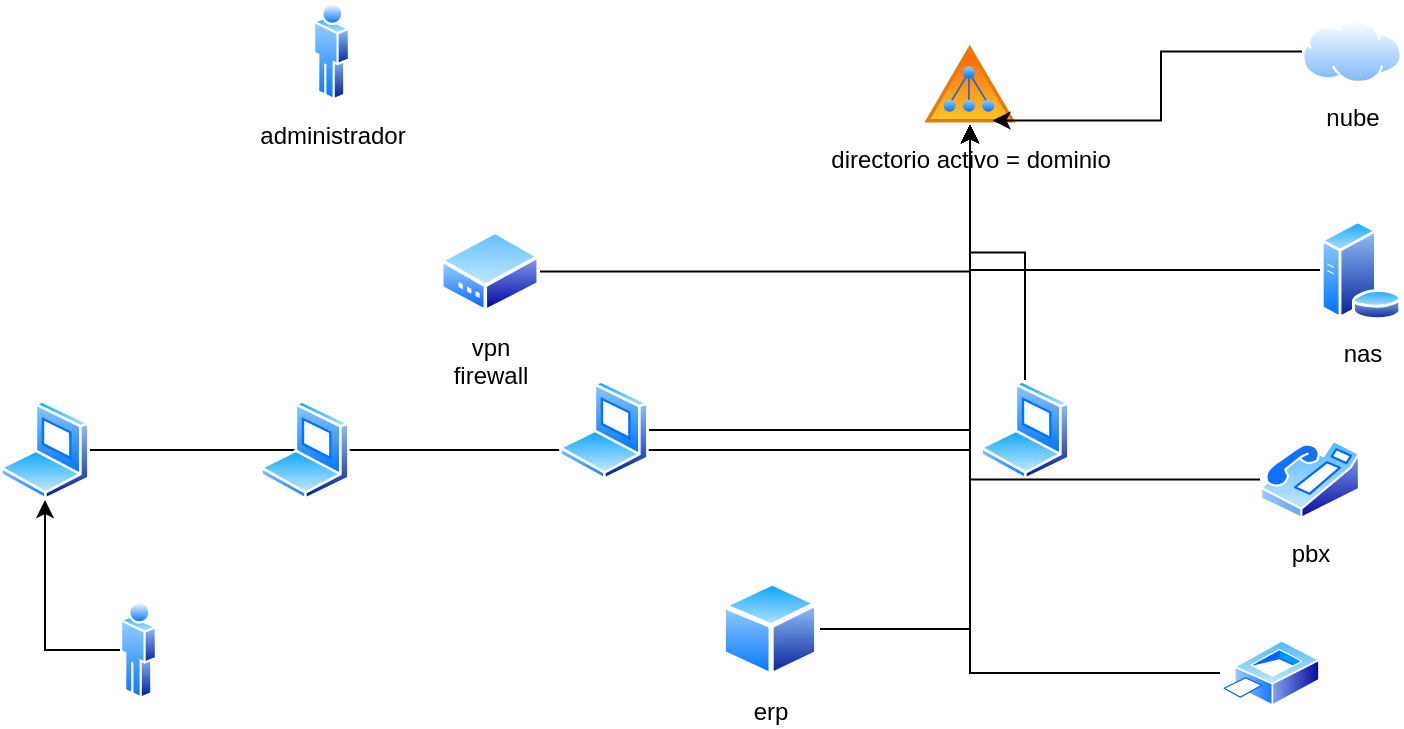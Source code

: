 <mxfile version="21.2.8" type="device" pages="5">
  <diagram name="Página-1" id="IFIvXzqG1jX-bUU27JlD">
    <mxGraphModel dx="1036" dy="614" grid="1" gridSize="10" guides="1" tooltips="1" connect="1" arrows="1" fold="1" page="1" pageScale="1" pageWidth="827" pageHeight="1169" math="0" shadow="0">
      <root>
        <mxCell id="0" />
        <mxCell id="1" parent="0" />
        <mxCell id="DVzKqTSVUDWT3aSKY-us-1" value="administrador" style="image;aspect=fixed;perimeter=ellipsePerimeter;html=1;align=center;shadow=0;dashed=0;spacingTop=3;image=img/lib/active_directory/user.svg;" parent="1" vertex="1">
          <mxGeometry x="246.5" y="30.75" width="18.5" height="50" as="geometry" />
        </mxCell>
        <mxCell id="DVzKqTSVUDWT3aSKY-us-16" style="edgeStyle=orthogonalEdgeStyle;rounded=0;orthogonalLoop=1;jettySize=auto;html=1;entryX=0.5;entryY=1;entryDx=0;entryDy=0;" parent="1" source="DVzKqTSVUDWT3aSKY-us-2" target="DVzKqTSVUDWT3aSKY-us-12" edge="1">
          <mxGeometry relative="1" as="geometry" />
        </mxCell>
        <mxCell id="DVzKqTSVUDWT3aSKY-us-2" value="" style="image;aspect=fixed;perimeter=ellipsePerimeter;html=1;align=center;shadow=0;dashed=0;spacingTop=3;image=img/lib/active_directory/laptop_client.svg;" parent="1" vertex="1">
          <mxGeometry x="90" y="230" width="45" height="50" as="geometry" />
        </mxCell>
        <mxCell id="DVzKqTSVUDWT3aSKY-us-15" style="edgeStyle=orthogonalEdgeStyle;rounded=0;orthogonalLoop=1;jettySize=auto;html=1;entryX=0.5;entryY=1;entryDx=0;entryDy=0;" parent="1" source="DVzKqTSVUDWT3aSKY-us-3" target="DVzKqTSVUDWT3aSKY-us-12" edge="1">
          <mxGeometry relative="1" as="geometry" />
        </mxCell>
        <mxCell id="DVzKqTSVUDWT3aSKY-us-3" value="" style="image;aspect=fixed;perimeter=ellipsePerimeter;html=1;align=center;shadow=0;dashed=0;spacingTop=3;image=img/lib/active_directory/laptop_client.svg;" parent="1" vertex="1">
          <mxGeometry x="220" y="230" width="45" height="50" as="geometry" />
        </mxCell>
        <mxCell id="DVzKqTSVUDWT3aSKY-us-14" style="edgeStyle=orthogonalEdgeStyle;rounded=0;orthogonalLoop=1;jettySize=auto;html=1;entryX=0.5;entryY=1;entryDx=0;entryDy=0;" parent="1" source="DVzKqTSVUDWT3aSKY-us-4" target="DVzKqTSVUDWT3aSKY-us-12" edge="1">
          <mxGeometry relative="1" as="geometry" />
        </mxCell>
        <mxCell id="DVzKqTSVUDWT3aSKY-us-4" value="" style="image;aspect=fixed;perimeter=ellipsePerimeter;html=1;align=center;shadow=0;dashed=0;spacingTop=3;image=img/lib/active_directory/laptop_client.svg;" parent="1" vertex="1">
          <mxGeometry x="369.5" y="220" width="45" height="50" as="geometry" />
        </mxCell>
        <mxCell id="DVzKqTSVUDWT3aSKY-us-13" style="edgeStyle=orthogonalEdgeStyle;rounded=0;orthogonalLoop=1;jettySize=auto;html=1;entryX=0.5;entryY=1;entryDx=0;entryDy=0;" parent="1" source="DVzKqTSVUDWT3aSKY-us-5" target="DVzKqTSVUDWT3aSKY-us-12" edge="1">
          <mxGeometry relative="1" as="geometry" />
        </mxCell>
        <mxCell id="DVzKqTSVUDWT3aSKY-us-5" value="" style="image;aspect=fixed;perimeter=ellipsePerimeter;html=1;align=center;shadow=0;dashed=0;spacingTop=3;image=img/lib/active_directory/laptop_client.svg;" parent="1" vertex="1">
          <mxGeometry x="580" y="220" width="45" height="50" as="geometry" />
        </mxCell>
        <mxCell id="DVzKqTSVUDWT3aSKY-us-12" value="directorio activo = dominio" style="image;aspect=fixed;perimeter=ellipsePerimeter;html=1;align=center;shadow=0;dashed=0;spacingTop=3;image=img/lib/active_directory/active_directory.svg;" parent="1" vertex="1">
          <mxGeometry x="550" y="50" width="50" height="42.5" as="geometry" />
        </mxCell>
        <mxCell id="DVzKqTSVUDWT3aSKY-us-18" style="edgeStyle=orthogonalEdgeStyle;rounded=0;orthogonalLoop=1;jettySize=auto;html=1;entryX=0.5;entryY=1;entryDx=0;entryDy=0;" parent="1" source="DVzKqTSVUDWT3aSKY-us-17" target="DVzKqTSVUDWT3aSKY-us-2" edge="1">
          <mxGeometry relative="1" as="geometry" />
        </mxCell>
        <mxCell id="DVzKqTSVUDWT3aSKY-us-17" value="" style="image;aspect=fixed;perimeter=ellipsePerimeter;html=1;align=center;shadow=0;dashed=0;spacingTop=3;image=img/lib/active_directory/user.svg;" parent="1" vertex="1">
          <mxGeometry x="150" y="330" width="18.5" height="50" as="geometry" />
        </mxCell>
        <mxCell id="DVzKqTSVUDWT3aSKY-us-20" style="edgeStyle=orthogonalEdgeStyle;rounded=0;orthogonalLoop=1;jettySize=auto;html=1;" parent="1" source="DVzKqTSVUDWT3aSKY-us-19" target="DVzKqTSVUDWT3aSKY-us-12" edge="1">
          <mxGeometry relative="1" as="geometry" />
        </mxCell>
        <mxCell id="DVzKqTSVUDWT3aSKY-us-19" value="nas" style="image;aspect=fixed;perimeter=ellipsePerimeter;html=1;align=center;shadow=0;dashed=0;spacingTop=3;image=img/lib/active_directory/database_server.svg;" parent="1" vertex="1">
          <mxGeometry x="750" y="140" width="41" height="50" as="geometry" />
        </mxCell>
        <mxCell id="DVzKqTSVUDWT3aSKY-us-22" style="edgeStyle=orthogonalEdgeStyle;rounded=0;orthogonalLoop=1;jettySize=auto;html=1;entryX=0.5;entryY=1;entryDx=0;entryDy=0;" parent="1" source="DVzKqTSVUDWT3aSKY-us-21" target="DVzKqTSVUDWT3aSKY-us-12" edge="1">
          <mxGeometry relative="1" as="geometry" />
        </mxCell>
        <mxCell id="DVzKqTSVUDWT3aSKY-us-21" value="pbx" style="image;aspect=fixed;perimeter=ellipsePerimeter;html=1;align=center;shadow=0;dashed=0;spacingTop=3;image=img/lib/active_directory/phone.svg;" parent="1" vertex="1">
          <mxGeometry x="720" y="250" width="50" height="39.5" as="geometry" />
        </mxCell>
        <mxCell id="DVzKqTSVUDWT3aSKY-us-24" style="edgeStyle=orthogonalEdgeStyle;rounded=0;orthogonalLoop=1;jettySize=auto;html=1;" parent="1" source="DVzKqTSVUDWT3aSKY-us-23" target="DVzKqTSVUDWT3aSKY-us-12" edge="1">
          <mxGeometry relative="1" as="geometry" />
        </mxCell>
        <mxCell id="DVzKqTSVUDWT3aSKY-us-23" value="" style="image;aspect=fixed;perimeter=ellipsePerimeter;html=1;align=center;shadow=0;dashed=0;spacingTop=3;image=img/lib/active_directory/printer.svg;" parent="1" vertex="1">
          <mxGeometry x="700" y="350" width="50" height="33" as="geometry" />
        </mxCell>
        <mxCell id="DVzKqTSVUDWT3aSKY-us-26" style="edgeStyle=orthogonalEdgeStyle;rounded=0;orthogonalLoop=1;jettySize=auto;html=1;entryX=0.75;entryY=1;entryDx=0;entryDy=0;" parent="1" source="DVzKqTSVUDWT3aSKY-us-25" target="DVzKqTSVUDWT3aSKY-us-12" edge="1">
          <mxGeometry relative="1" as="geometry" />
        </mxCell>
        <mxCell id="DVzKqTSVUDWT3aSKY-us-25" value="nube" style="image;aspect=fixed;perimeter=ellipsePerimeter;html=1;align=center;shadow=0;dashed=0;spacingTop=3;image=img/lib/active_directory/internet_cloud.svg;" parent="1" vertex="1">
          <mxGeometry x="741" y="40" width="50" height="31.5" as="geometry" />
        </mxCell>
        <mxCell id="DVzKqTSVUDWT3aSKY-us-28" style="edgeStyle=orthogonalEdgeStyle;rounded=0;orthogonalLoop=1;jettySize=auto;html=1;" parent="1" source="DVzKqTSVUDWT3aSKY-us-27" target="DVzKqTSVUDWT3aSKY-us-12" edge="1">
          <mxGeometry relative="1" as="geometry" />
        </mxCell>
        <mxCell id="DVzKqTSVUDWT3aSKY-us-27" value="vpn&lt;br&gt;firewall" style="image;aspect=fixed;perimeter=ellipsePerimeter;html=1;align=center;shadow=0;dashed=0;spacingTop=3;image=img/lib/active_directory/modem.svg;" parent="1" vertex="1">
          <mxGeometry x="310" y="145" width="50" height="41.5" as="geometry" />
        </mxCell>
        <mxCell id="DVzKqTSVUDWT3aSKY-us-30" style="edgeStyle=orthogonalEdgeStyle;rounded=0;orthogonalLoop=1;jettySize=auto;html=1;" parent="1" source="DVzKqTSVUDWT3aSKY-us-29" target="DVzKqTSVUDWT3aSKY-us-12" edge="1">
          <mxGeometry relative="1" as="geometry" />
        </mxCell>
        <mxCell id="DVzKqTSVUDWT3aSKY-us-29" value="erp" style="image;aspect=fixed;perimeter=ellipsePerimeter;html=1;align=center;shadow=0;dashed=0;spacingTop=3;image=img/lib/active_directory/generic_node.svg;" parent="1" vertex="1">
          <mxGeometry x="450" y="320" width="50" height="49" as="geometry" />
        </mxCell>
      </root>
    </mxGraphModel>
  </diagram>
  <diagram id="Qyaq8h7-cM-NSAqdTwzG" name="Página-2">
    <mxGraphModel dx="223" dy="629" grid="1" gridSize="10" guides="1" tooltips="1" connect="1" arrows="1" fold="1" page="1" pageScale="1" pageWidth="827" pageHeight="1169" math="0" shadow="0">
      <root>
        <mxCell id="0" />
        <mxCell id="1" parent="0" />
        <mxCell id="YNt7y1hjTil2-lQyArIC-1" value="intranet 255.255.255.0 /24" style="rounded=0;whiteSpace=wrap;html=1;verticalAlign=top;" vertex="1" parent="1">
          <mxGeometry x="990" y="100" width="540" height="270" as="geometry" />
        </mxCell>
        <mxCell id="YNt7y1hjTil2-lQyArIC-15" value="sitio: default-first-site-name" style="rounded=0;whiteSpace=wrap;html=1;verticalAlign=top;" vertex="1" parent="1">
          <mxGeometry x="1142.75" y="141.5" width="277.25" height="198.5" as="geometry" />
        </mxCell>
        <mxCell id="YNt7y1hjTil2-lQyArIC-5" style="edgeStyle=orthogonalEdgeStyle;rounded=0;orthogonalLoop=1;jettySize=auto;html=1;" edge="1" parent="1" source="YNt7y1hjTil2-lQyArIC-2" target="YNt7y1hjTil2-lQyArIC-3">
          <mxGeometry relative="1" as="geometry" />
        </mxCell>
        <mxCell id="YNt7y1hjTil2-lQyArIC-2" value="servidor1/cocacola&lt;br&gt;controlador de domino (DC domain controller)&lt;br&gt;DNS&lt;br&gt;10.0.2.100" style="image;aspect=fixed;perimeter=ellipsePerimeter;html=1;align=center;shadow=0;dashed=0;spacingTop=3;image=img/lib/active_directory/windows_server.svg;" vertex="1" parent="1">
          <mxGeometry x="1260" y="180" width="41" height="50" as="geometry" />
        </mxCell>
        <mxCell id="YNt7y1hjTil2-lQyArIC-6" style="edgeStyle=orthogonalEdgeStyle;rounded=0;orthogonalLoop=1;jettySize=auto;html=1;entryX=0.75;entryY=1;entryDx=0;entryDy=0;" edge="1" parent="1" source="YNt7y1hjTil2-lQyArIC-3" target="YNt7y1hjTil2-lQyArIC-4">
          <mxGeometry relative="1" as="geometry" />
        </mxCell>
        <mxCell id="YNt7y1hjTil2-lQyArIC-3" value="puerta enlace&lt;br&gt;10.0.2.2" style="image;aspect=fixed;perimeter=ellipsePerimeter;html=1;align=center;shadow=0;dashed=0;spacingTop=3;image=img/lib/active_directory/wiring_hub.svg;" vertex="1" parent="1">
          <mxGeometry x="960" y="160" width="50" height="34" as="geometry" />
        </mxCell>
        <mxCell id="YNt7y1hjTil2-lQyArIC-4" value="" style="image;aspect=fixed;perimeter=ellipsePerimeter;html=1;align=center;shadow=0;dashed=0;spacingTop=3;image=img/lib/active_directory/internet_cloud.svg;" vertex="1" parent="1">
          <mxGeometry x="840" y="110" width="50" height="31.5" as="geometry" />
        </mxCell>
        <mxCell id="YNt7y1hjTil2-lQyArIC-7" value="google dns&lt;br&gt;8.8.8.8" style="image;aspect=fixed;perimeter=ellipsePerimeter;html=1;align=center;shadow=0;dashed=0;spacingTop=3;image=img/lib/active_directory/mainframe_host.svg;" vertex="1" parent="1">
          <mxGeometry x="900" y="10" width="36" height="50" as="geometry" />
        </mxCell>
        <mxCell id="YNt7y1hjTil2-lQyArIC-13" value="bosque:cocacola.dom" style="ellipse;whiteSpace=wrap;html=1;verticalAlign=top;" vertex="1" parent="1">
          <mxGeometry x="981" y="420" width="520" height="350" as="geometry" />
        </mxCell>
        <mxCell id="YNt7y1hjTil2-lQyArIC-14" value="arbol&lt;br&gt;(dominio raiz)&lt;br&gt;cocacola.dom" style="image;aspect=fixed;perimeter=ellipsePerimeter;html=1;align=center;shadow=0;dashed=0;spacingTop=3;image=img/lib/active_directory/active_directory.svg;" vertex="1" parent="1">
          <mxGeometry x="1216" y="520" width="50" height="42.5" as="geometry" />
        </mxCell>
      </root>
    </mxGraphModel>
  </diagram>
  <diagram id="SuFlXGaDiIwHpUv4Vs2J" name="Página-3">
    <mxGraphModel dx="209" dy="614" grid="1" gridSize="10" guides="1" tooltips="1" connect="1" arrows="1" fold="1" page="1" pageScale="1" pageWidth="827" pageHeight="1169" math="0" shadow="0">
      <root>
        <mxCell id="0" />
        <mxCell id="1" parent="0" />
        <mxCell id="GtdyT6lEYLdGIv2d7sog-3" style="edgeStyle=orthogonalEdgeStyle;rounded=0;orthogonalLoop=1;jettySize=auto;html=1;" edge="1" parent="1" source="GtdyT6lEYLdGIv2d7sog-1" target="GtdyT6lEYLdGIv2d7sog-2">
          <mxGeometry relative="1" as="geometry" />
        </mxCell>
        <mxCell id="GtdyT6lEYLdGIv2d7sog-7" style="edgeStyle=orthogonalEdgeStyle;rounded=0;orthogonalLoop=1;jettySize=auto;html=1;" edge="1" parent="1" source="GtdyT6lEYLdGIv2d7sog-1" target="GtdyT6lEYLdGIv2d7sog-6">
          <mxGeometry relative="1" as="geometry" />
        </mxCell>
        <mxCell id="GtdyT6lEYLdGIv2d7sog-1" value="Actor" style="shape=umlActor;verticalLabelPosition=bottom;verticalAlign=top;html=1;outlineConnect=0;" vertex="1" parent="1">
          <mxGeometry x="1000" y="150" width="30" height="60" as="geometry" />
        </mxCell>
        <mxCell id="GtdyT6lEYLdGIv2d7sog-4" value="firma digital publica" style="edgeStyle=orthogonalEdgeStyle;rounded=0;orthogonalLoop=1;jettySize=auto;html=1;entryX=0.5;entryY=0.5;entryDx=0;entryDy=0;entryPerimeter=0;" edge="1" parent="1" source="GtdyT6lEYLdGIv2d7sog-2" target="GtdyT6lEYLdGIv2d7sog-1">
          <mxGeometry relative="1" as="geometry">
            <mxPoint x="1520" y="300" as="targetPoint" />
            <Array as="points">
              <mxPoint x="1520" y="270" />
              <mxPoint x="1015" y="270" />
            </Array>
          </mxGeometry>
        </mxCell>
        <mxCell id="GtdyT6lEYLdGIv2d7sog-2" value="bancoestado" style="rounded=0;whiteSpace=wrap;html=1;" vertex="1" parent="1">
          <mxGeometry x="1460" y="150" width="120" height="60" as="geometry" />
        </mxCell>
        <mxCell id="GtdyT6lEYLdGIv2d7sog-5" value="firma privada" style="text;html=1;strokeColor=none;fillColor=none;align=center;verticalAlign=middle;whiteSpace=wrap;rounded=0;" vertex="1" parent="1">
          <mxGeometry x="1580" y="110" width="60" height="30" as="geometry" />
        </mxCell>
        <mxCell id="GtdyT6lEYLdGIv2d7sog-6" value="autoridad certificadora (CA)&lt;br&gt;certificado" style="rounded=0;whiteSpace=wrap;html=1;" vertex="1" parent="1">
          <mxGeometry x="990" y="360" width="120" height="60" as="geometry" />
        </mxCell>
      </root>
    </mxGraphModel>
  </diagram>
  <diagram id="6epVvXwfoFIYF7r5s5Cv" name="Página-4">
    <mxGraphModel dx="209" dy="1783" grid="1" gridSize="10" guides="1" tooltips="1" connect="1" arrows="1" fold="1" page="1" pageScale="1" pageWidth="827" pageHeight="1169" math="0" shadow="0">
      <root>
        <mxCell id="0" />
        <mxCell id="1" parent="0" />
        <mxCell id="IJgnG1o5QOp_0YxkAkP7-4" value="ambiente hostil" style="rounded=0;whiteSpace=wrap;html=1;verticalAlign=top;" vertex="1" parent="1">
          <mxGeometry x="1410" y="-110" width="500" height="250" as="geometry" />
        </mxCell>
        <mxCell id="IJgnG1o5QOp_0YxkAkP7-3" value="replica" style="edgeStyle=orthogonalEdgeStyle;rounded=0;orthogonalLoop=1;jettySize=auto;html=1;startArrow=classic;startFill=1;" edge="1" parent="1" source="IJgnG1o5QOp_0YxkAkP7-1" target="IJgnG1o5QOp_0YxkAkP7-2">
          <mxGeometry relative="1" as="geometry" />
        </mxCell>
        <mxCell id="IJgnG1o5QOp_0YxkAkP7-1" value="servidor1&amp;nbsp;&lt;br&gt;DC (controlador de dominio)" style="verticalLabelPosition=bottom;sketch=0;aspect=fixed;html=1;verticalAlign=top;strokeColor=none;align=center;outlineConnect=0;shape=mxgraph.citrix.database_server;" vertex="1" parent="1">
          <mxGeometry x="1070" y="190" width="80" height="90" as="geometry" />
        </mxCell>
        <mxCell id="IJgnG1o5QOp_0YxkAkP7-6" value="replicacion" style="edgeStyle=orthogonalEdgeStyle;rounded=0;orthogonalLoop=1;jettySize=auto;html=1;" edge="1" parent="1" source="IJgnG1o5QOp_0YxkAkP7-2" target="IJgnG1o5QOp_0YxkAkP7-5">
          <mxGeometry relative="1" as="geometry" />
        </mxCell>
        <mxCell id="IJgnG1o5QOp_0YxkAkP7-2" value="servidor2&lt;br&gt;DC (controlador de dominio)" style="verticalLabelPosition=bottom;sketch=0;aspect=fixed;html=1;verticalAlign=top;strokeColor=none;align=center;outlineConnect=0;shape=mxgraph.citrix.directory_server;" vertex="1" parent="1">
          <mxGeometry x="1350" y="190" width="65" height="88.5" as="geometry" />
        </mxCell>
        <mxCell id="IJgnG1o5QOp_0YxkAkP7-5" value="servidor3&lt;br&gt;RODC (controlador de solo lectura)" style="verticalLabelPosition=bottom;sketch=0;aspect=fixed;html=1;verticalAlign=top;strokeColor=none;align=center;outlineConnect=0;shape=mxgraph.citrix.command_center;" vertex="1" parent="1">
          <mxGeometry x="1480" width="75.5" height="96" as="geometry" />
        </mxCell>
        <mxCell id="IJgnG1o5QOp_0YxkAkP7-10" style="edgeStyle=orthogonalEdgeStyle;rounded=0;orthogonalLoop=1;jettySize=auto;html=1;" edge="1" parent="1" source="IJgnG1o5QOp_0YxkAkP7-7" target="IJgnG1o5QOp_0YxkAkP7-5">
          <mxGeometry relative="1" as="geometry" />
        </mxCell>
        <mxCell id="IJgnG1o5QOp_0YxkAkP7-7" value="" style="verticalLabelPosition=bottom;sketch=0;aspect=fixed;html=1;verticalAlign=top;strokeColor=none;align=center;outlineConnect=0;shape=mxgraph.citrix.laptop_1;" vertex="1" parent="1">
          <mxGeometry x="1770" y="30" width="91" height="77" as="geometry" />
        </mxCell>
        <mxCell id="IJgnG1o5QOp_0YxkAkP7-9" style="edgeStyle=orthogonalEdgeStyle;rounded=0;orthogonalLoop=1;jettySize=auto;html=1;" edge="1" parent="1" source="IJgnG1o5QOp_0YxkAkP7-8" target="IJgnG1o5QOp_0YxkAkP7-5">
          <mxGeometry relative="1" as="geometry" />
        </mxCell>
        <mxCell id="IJgnG1o5QOp_0YxkAkP7-8" value="" style="verticalLabelPosition=bottom;sketch=0;aspect=fixed;html=1;verticalAlign=top;strokeColor=none;align=center;outlineConnect=0;shape=mxgraph.citrix.laptop_1;" vertex="1" parent="1">
          <mxGeometry x="1654" y="-70" width="91" height="77" as="geometry" />
        </mxCell>
      </root>
    </mxGraphModel>
  </diagram>
  <diagram id="I4wnihYmTwwFOiKiOU-S" name="Página-5">
    <mxGraphModel dx="1036" dy="614" grid="1" gridSize="10" guides="1" tooltips="1" connect="1" arrows="1" fold="1" page="1" pageScale="1" pageWidth="827" pageHeight="1169" math="0" shadow="0">
      <root>
        <mxCell id="0" />
        <mxCell id="1" parent="0" />
        <mxCell id="DSpEidkBcLsEZoGmhCRS-7" style="edgeStyle=orthogonalEdgeStyle;rounded=0;orthogonalLoop=1;jettySize=auto;html=1;entryX=0;entryY=0.75;entryDx=0;entryDy=0;" edge="1" parent="1" source="DSpEidkBcLsEZoGmhCRS-1" target="DSpEidkBcLsEZoGmhCRS-2">
          <mxGeometry relative="1" as="geometry" />
        </mxCell>
        <mxCell id="DSpEidkBcLsEZoGmhCRS-8" style="edgeStyle=orthogonalEdgeStyle;rounded=0;orthogonalLoop=1;jettySize=auto;html=1;" edge="1" parent="1" source="DSpEidkBcLsEZoGmhCRS-1" target="DSpEidkBcLsEZoGmhCRS-3">
          <mxGeometry relative="1" as="geometry" />
        </mxCell>
        <mxCell id="DSpEidkBcLsEZoGmhCRS-9" style="edgeStyle=orthogonalEdgeStyle;rounded=0;orthogonalLoop=1;jettySize=auto;html=1;entryX=0;entryY=0.5;entryDx=0;entryDy=0;" edge="1" parent="1" source="DSpEidkBcLsEZoGmhCRS-1" target="DSpEidkBcLsEZoGmhCRS-4">
          <mxGeometry relative="1" as="geometry" />
        </mxCell>
        <mxCell id="DSpEidkBcLsEZoGmhCRS-10" style="edgeStyle=orthogonalEdgeStyle;rounded=0;orthogonalLoop=1;jettySize=auto;html=1;entryX=0;entryY=0.5;entryDx=0;entryDy=0;" edge="1" parent="1" source="DSpEidkBcLsEZoGmhCRS-1" target="DSpEidkBcLsEZoGmhCRS-5">
          <mxGeometry relative="1" as="geometry" />
        </mxCell>
        <mxCell id="DSpEidkBcLsEZoGmhCRS-1" value="App&lt;br&gt;(raiz)" style="rounded=0;whiteSpace=wrap;html=1;" vertex="1" parent="1">
          <mxGeometry x="140" y="230" width="120" height="60" as="geometry" />
        </mxCell>
        <mxCell id="DSpEidkBcLsEZoGmhCRS-18" style="edgeStyle=orthogonalEdgeStyle;rounded=0;orthogonalLoop=1;jettySize=auto;html=1;" edge="1" parent="1" source="DSpEidkBcLsEZoGmhCRS-2" target="DSpEidkBcLsEZoGmhCRS-17">
          <mxGeometry relative="1" as="geometry" />
        </mxCell>
        <mxCell id="DSpEidkBcLsEZoGmhCRS-2" value="/productos/listar.vue&lt;br&gt;(vista)" style="rounded=0;whiteSpace=wrap;html=1;" vertex="1" parent="1">
          <mxGeometry x="360" y="100" width="160" height="60" as="geometry" />
        </mxCell>
        <mxCell id="DSpEidkBcLsEZoGmhCRS-12" style="edgeStyle=orthogonalEdgeStyle;rounded=0;orthogonalLoop=1;jettySize=auto;html=1;entryX=0;entryY=0.5;entryDx=0;entryDy=0;" edge="1" parent="1" source="DSpEidkBcLsEZoGmhCRS-3" target="DSpEidkBcLsEZoGmhCRS-11">
          <mxGeometry relative="1" as="geometry" />
        </mxCell>
        <mxCell id="DSpEidkBcLsEZoGmhCRS-3" value="/productos/insertar.vue&lt;br&gt;(vista)&lt;br&gt;" style="rounded=0;whiteSpace=wrap;html=1;" vertex="1" parent="1">
          <mxGeometry x="360" y="190" width="160" height="60" as="geometry" />
        </mxCell>
        <mxCell id="DSpEidkBcLsEZoGmhCRS-15" style="edgeStyle=orthogonalEdgeStyle;rounded=0;orthogonalLoop=1;jettySize=auto;html=1;entryX=0;entryY=0.5;entryDx=0;entryDy=0;" edge="1" parent="1" source="DSpEidkBcLsEZoGmhCRS-4" target="DSpEidkBcLsEZoGmhCRS-13">
          <mxGeometry relative="1" as="geometry" />
        </mxCell>
        <mxCell id="DSpEidkBcLsEZoGmhCRS-4" value="/productos/actualizar.vue&lt;br&gt;(vista)" style="rounded=0;whiteSpace=wrap;html=1;" vertex="1" parent="1">
          <mxGeometry x="360" y="290" width="160" height="60" as="geometry" />
        </mxCell>
        <mxCell id="DSpEidkBcLsEZoGmhCRS-16" style="edgeStyle=orthogonalEdgeStyle;rounded=0;orthogonalLoop=1;jettySize=auto;html=1;" edge="1" parent="1" source="DSpEidkBcLsEZoGmhCRS-5" target="DSpEidkBcLsEZoGmhCRS-14">
          <mxGeometry relative="1" as="geometry" />
        </mxCell>
        <mxCell id="DSpEidkBcLsEZoGmhCRS-5" value="/productos/borrar.vue&lt;br&gt;(vista)" style="rounded=0;whiteSpace=wrap;html=1;" vertex="1" parent="1">
          <mxGeometry x="360" y="390" width="160" height="60" as="geometry" />
        </mxCell>
        <mxCell id="DSpEidkBcLsEZoGmhCRS-11" value="/componente/&lt;br&gt;formularioproducto.vue" style="rounded=0;whiteSpace=wrap;html=1;" vertex="1" parent="1">
          <mxGeometry x="600" y="190" width="170" height="60" as="geometry" />
        </mxCell>
        <mxCell id="DSpEidkBcLsEZoGmhCRS-13" value="/componente/&lt;br&gt;formularioproducto.vue" style="rounded=0;whiteSpace=wrap;html=1;" vertex="1" parent="1">
          <mxGeometry x="600" y="290" width="170" height="60" as="geometry" />
        </mxCell>
        <mxCell id="DSpEidkBcLsEZoGmhCRS-14" value="/componente/&lt;br&gt;formularioproducto.vue" style="rounded=0;whiteSpace=wrap;html=1;" vertex="1" parent="1">
          <mxGeometry x="600" y="390" width="170" height="60" as="geometry" />
        </mxCell>
        <mxCell id="DSpEidkBcLsEZoGmhCRS-27" style="edgeStyle=orthogonalEdgeStyle;rounded=0;orthogonalLoop=1;jettySize=auto;html=1;entryX=-0.033;entryY=0.623;entryDx=0;entryDy=0;entryPerimeter=0;" edge="1" parent="1" source="DSpEidkBcLsEZoGmhCRS-17" target="DSpEidkBcLsEZoGmhCRS-19">
          <mxGeometry relative="1" as="geometry" />
        </mxCell>
        <mxCell id="DSpEidkBcLsEZoGmhCRS-17" value="/componente/&lt;br&gt;galeriaproducto.vue" style="rounded=0;whiteSpace=wrap;html=1;" vertex="1" parent="1">
          <mxGeometry x="650" y="70" width="170" height="60" as="geometry" />
        </mxCell>
        <mxCell id="DSpEidkBcLsEZoGmhCRS-19" value="/componente/&lt;br&gt;tarjetaproducto.vue" style="rounded=0;whiteSpace=wrap;html=1;" vertex="1" parent="1">
          <mxGeometry x="940" y="60" width="120" height="60" as="geometry" />
        </mxCell>
        <mxCell id="DSpEidkBcLsEZoGmhCRS-21" value="listaproductos" style="rounded=1;whiteSpace=wrap;html=1;fillColor=#dae8fc;strokeColor=#6c8ebf;" vertex="1" parent="1">
          <mxGeometry x="450" y="140" width="80" height="30" as="geometry" />
        </mxCell>
        <mxCell id="DSpEidkBcLsEZoGmhCRS-23" value="prop&lt;br&gt;listaproductos" style="rounded=1;whiteSpace=wrap;html=1;fillColor=#dae8fc;strokeColor=#6c8ebf;" vertex="1" parent="1">
          <mxGeometry x="540" y="80" width="80" height="30" as="geometry" />
        </mxCell>
        <mxCell id="DSpEidkBcLsEZoGmhCRS-25" value="prop&lt;br&gt;producto" style="rounded=1;whiteSpace=wrap;html=1;fillColor=#dae8fc;strokeColor=#6c8ebf;" vertex="1" parent="1">
          <mxGeometry x="850" y="85" width="50" height="35" as="geometry" />
        </mxCell>
        <mxCell id="DSpEidkBcLsEZoGmhCRS-28" value="prop&lt;br&gt;producto" style="rounded=1;whiteSpace=wrap;html=1;fillColor=#dae8fc;strokeColor=#6c8ebf;" vertex="1" parent="1">
          <mxGeometry x="465" y="240" width="50" height="35" as="geometry" />
        </mxCell>
        <mxCell id="DSpEidkBcLsEZoGmhCRS-29" value="prop&lt;br&gt;producto" style="rounded=1;whiteSpace=wrap;html=1;fillColor=#dae8fc;strokeColor=#6c8ebf;" vertex="1" parent="1">
          <mxGeometry x="470" y="330" width="50" height="35" as="geometry" />
        </mxCell>
        <mxCell id="DSpEidkBcLsEZoGmhCRS-30" value="prop&lt;br&gt;producto" style="rounded=1;whiteSpace=wrap;html=1;fillColor=#dae8fc;strokeColor=#6c8ebf;" vertex="1" parent="1">
          <mxGeometry x="470" y="440" width="50" height="35" as="geometry" />
        </mxCell>
        <mxCell id="DSpEidkBcLsEZoGmhCRS-31" value="prop&lt;br&gt;producto" style="rounded=1;whiteSpace=wrap;html=1;fillColor=#dae8fc;strokeColor=#6c8ebf;" vertex="1" parent="1">
          <mxGeometry x="530" y="215" width="50" height="35" as="geometry" />
        </mxCell>
        <mxCell id="DSpEidkBcLsEZoGmhCRS-32" value="prop&lt;br&gt;producto" style="rounded=1;whiteSpace=wrap;html=1;fillColor=#dae8fc;strokeColor=#6c8ebf;" vertex="1" parent="1">
          <mxGeometry x="530" y="315" width="50" height="35" as="geometry" />
        </mxCell>
        <mxCell id="DSpEidkBcLsEZoGmhCRS-33" value="prop&lt;br&gt;producto" style="rounded=1;whiteSpace=wrap;html=1;fillColor=#dae8fc;strokeColor=#6c8ebf;" vertex="1" parent="1">
          <mxGeometry x="530" y="415" width="50" height="35" as="geometry" />
        </mxCell>
      </root>
    </mxGraphModel>
  </diagram>
</mxfile>
